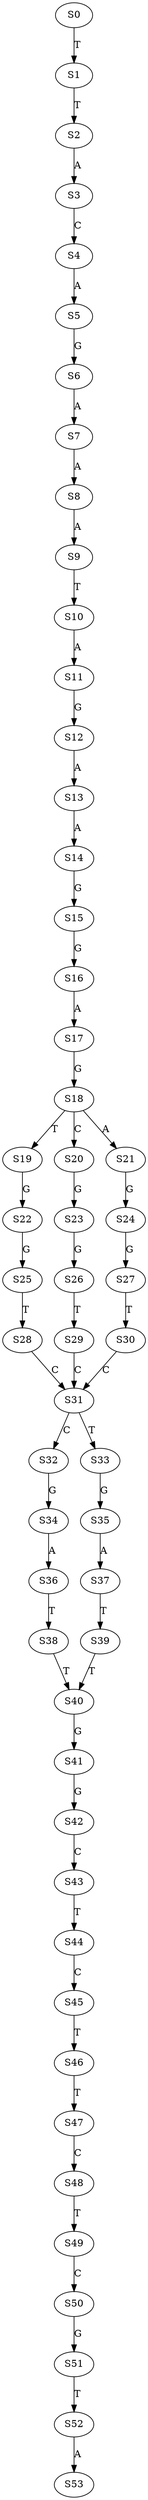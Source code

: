 strict digraph  {
	S0 -> S1 [ label = T ];
	S1 -> S2 [ label = T ];
	S2 -> S3 [ label = A ];
	S3 -> S4 [ label = C ];
	S4 -> S5 [ label = A ];
	S5 -> S6 [ label = G ];
	S6 -> S7 [ label = A ];
	S7 -> S8 [ label = A ];
	S8 -> S9 [ label = A ];
	S9 -> S10 [ label = T ];
	S10 -> S11 [ label = A ];
	S11 -> S12 [ label = G ];
	S12 -> S13 [ label = A ];
	S13 -> S14 [ label = A ];
	S14 -> S15 [ label = G ];
	S15 -> S16 [ label = G ];
	S16 -> S17 [ label = A ];
	S17 -> S18 [ label = G ];
	S18 -> S19 [ label = T ];
	S18 -> S20 [ label = C ];
	S18 -> S21 [ label = A ];
	S19 -> S22 [ label = G ];
	S20 -> S23 [ label = G ];
	S21 -> S24 [ label = G ];
	S22 -> S25 [ label = G ];
	S23 -> S26 [ label = G ];
	S24 -> S27 [ label = G ];
	S25 -> S28 [ label = T ];
	S26 -> S29 [ label = T ];
	S27 -> S30 [ label = T ];
	S28 -> S31 [ label = C ];
	S29 -> S31 [ label = C ];
	S30 -> S31 [ label = C ];
	S31 -> S32 [ label = C ];
	S31 -> S33 [ label = T ];
	S32 -> S34 [ label = G ];
	S33 -> S35 [ label = G ];
	S34 -> S36 [ label = A ];
	S35 -> S37 [ label = A ];
	S36 -> S38 [ label = T ];
	S37 -> S39 [ label = T ];
	S38 -> S40 [ label = T ];
	S39 -> S40 [ label = T ];
	S40 -> S41 [ label = G ];
	S41 -> S42 [ label = G ];
	S42 -> S43 [ label = C ];
	S43 -> S44 [ label = T ];
	S44 -> S45 [ label = C ];
	S45 -> S46 [ label = T ];
	S46 -> S47 [ label = T ];
	S47 -> S48 [ label = C ];
	S48 -> S49 [ label = T ];
	S49 -> S50 [ label = C ];
	S50 -> S51 [ label = G ];
	S51 -> S52 [ label = T ];
	S52 -> S53 [ label = A ];
}
